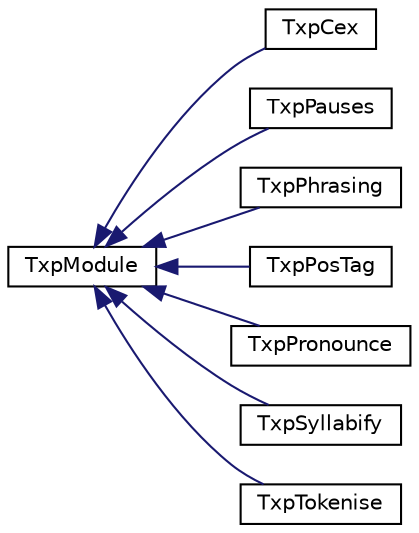 digraph "Graphical Class Hierarchy"
{
  edge [fontname="Helvetica",fontsize="10",labelfontname="Helvetica",labelfontsize="10"];
  node [fontname="Helvetica",fontsize="10",shape=record];
  rankdir="LR";
  Node0 [label="TxpModule",height=0.2,width=0.4,color="black", fillcolor="white", style="filled",URL="$classkaldi_1_1TxpModule.html",tooltip="Base class for all modules. "];
  Node0 -> Node1 [dir="back",color="midnightblue",fontsize="10",style="solid",fontname="Helvetica"];
  Node1 [label="TxpCex",height=0.2,width=0.4,color="black", fillcolor="white", style="filled",URL="$classkaldi_1_1TxpCex.html",tooltip="Linguistic context extraction: Converts output from text normalisation into full context model names..."];
  Node0 -> Node2 [dir="back",color="midnightblue",fontsize="10",style="solid",fontname="Helvetica"];
  Node2 [label="TxpPauses",height=0.2,width=0.4,color="black", fillcolor="white", style="filled",URL="$classkaldi_1_1TxpPauses.html",tooltip="Convert punctuation and break tags into pauses /ref idlaktxp_pause_insertion. "];
  Node0 -> Node3 [dir="back",color="midnightblue",fontsize="10",style="solid",fontname="Helvetica"];
  Node3 [label="TxpPhrasing",height=0.2,width=0.4,color="black", fillcolor="white", style="filled",URL="$classkaldi_1_1TxpPhrasing.html",tooltip="Using pauses contruct a phrase structure in the XML by adding spt elements. "];
  Node0 -> Node4 [dir="back",color="midnightblue",fontsize="10",style="solid",fontname="Helvetica"];
  Node4 [label="TxpPosTag",height=0.2,width=0.4,color="black", fillcolor="white", style="filled",URL="$classkaldi_1_1TxpPosTag.html",tooltip="Assign part of speech to each token /ref idlaktxp_pos. "];
  Node0 -> Node5 [dir="back",color="midnightblue",fontsize="10",style="solid",fontname="Helvetica"];
  Node5 [label="TxpPronounce",height=0.2,width=0.4,color="black", fillcolor="white", style="filled",URL="$classkaldi_1_1TxpPronounce.html",tooltip="Convert tokens into pronunications based on lexicons and lts rules. "];
  Node0 -> Node6 [dir="back",color="midnightblue",fontsize="10",style="solid",fontname="Helvetica"];
  Node6 [label="TxpSyllabify",height=0.2,width=0.4,color="black", fillcolor="white", style="filled",URL="$classkaldi_1_1TxpSyllabify.html",tooltip="Syllabifies pronunciations into onset, nucleus, coda items Allows laison from left to right..."];
  Node0 -> Node7 [dir="back",color="midnightblue",fontsize="10",style="solid",fontname="Helvetica"];
  Node7 [label="TxpTokenise",height=0.2,width=0.4,color="black", fillcolor="white", style="filled",URL="$classkaldi_1_1TxpTokenise.html",tooltip="Tokenise input text into tokens and whitespace Tokenisation. "];
}
